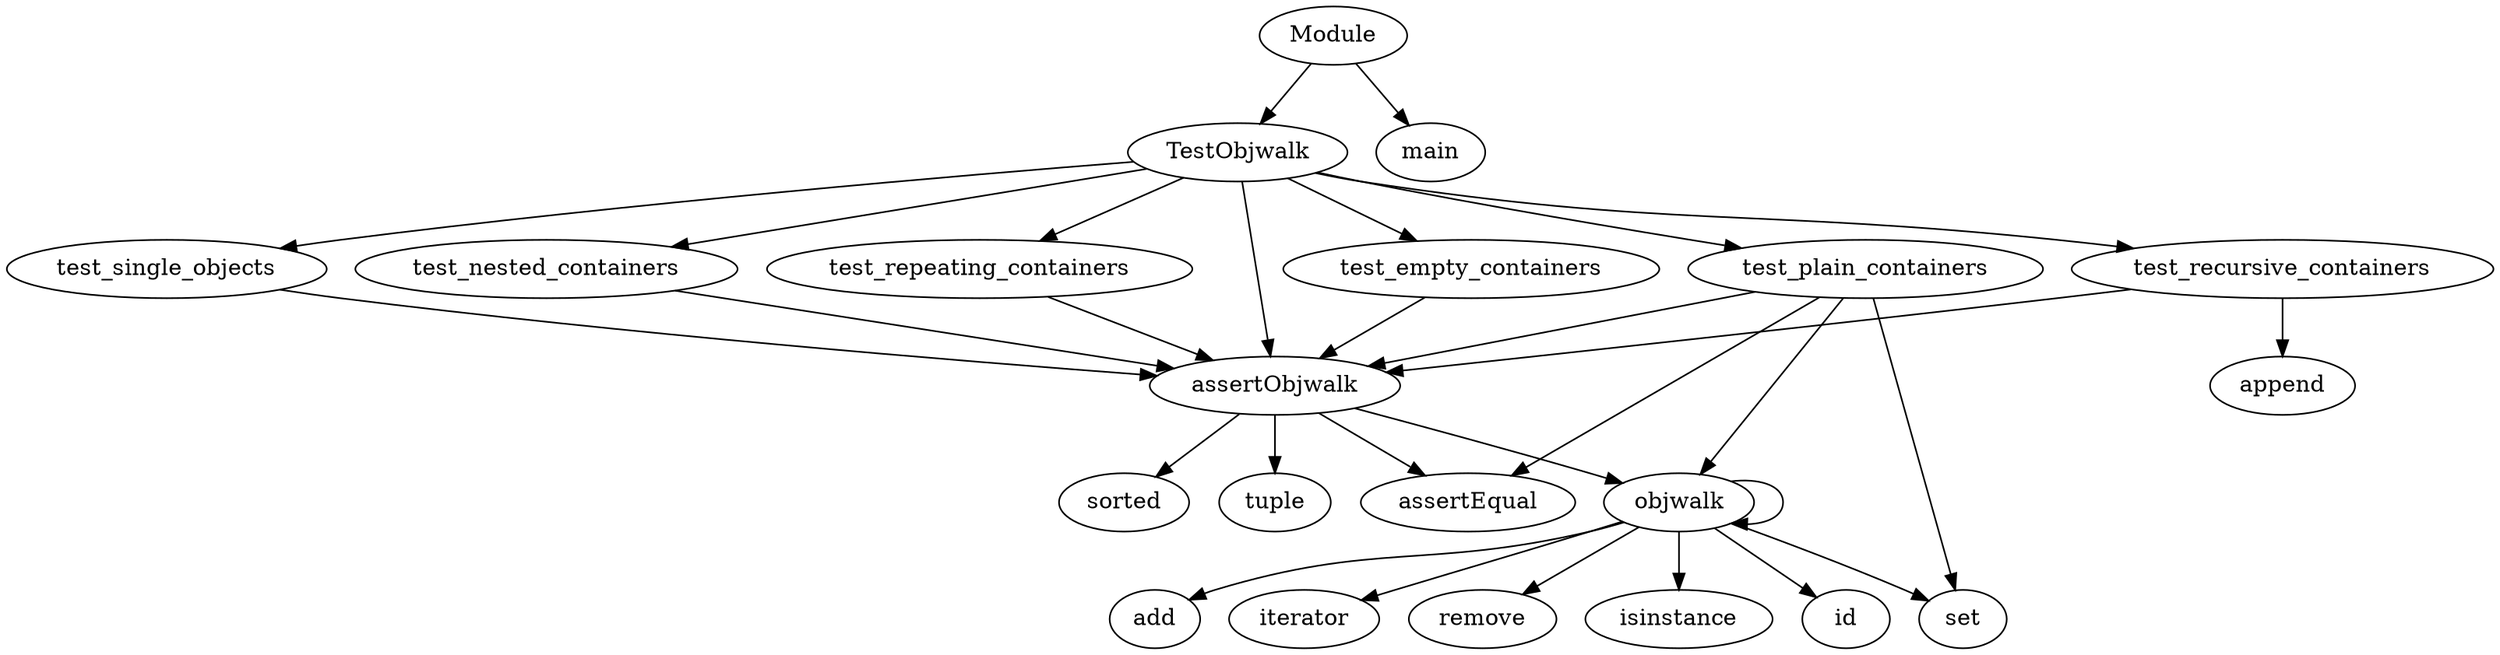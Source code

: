 digraph  {
objwalk;
set;
isinstance;
id;
add;
iterator;
remove;
assertObjwalk;
assertEqual;
tuple;
sorted;
test_empty_containers;
test_single_objects;
test_plain_containers;
test_nested_containers;
test_repeating_containers;
test_recursive_containers;
append;
Module;
TestObjwalk;
main;
objwalk -> set;
objwalk -> isinstance;
objwalk -> id;
objwalk -> add;
objwalk -> iterator;
objwalk -> objwalk;
objwalk -> remove;
assertObjwalk -> assertEqual;
assertObjwalk -> tuple;
assertObjwalk -> sorted;
assertObjwalk -> objwalk;
test_empty_containers -> assertObjwalk;
test_single_objects -> assertObjwalk;
test_plain_containers -> assertObjwalk;
test_plain_containers -> assertEqual;
test_plain_containers -> set;
test_plain_containers -> objwalk;
test_nested_containers -> assertObjwalk;
test_repeating_containers -> assertObjwalk;
test_recursive_containers -> append;
test_recursive_containers -> assertObjwalk;
Module -> TestObjwalk;
Module -> main;
TestObjwalk -> assertObjwalk;
TestObjwalk -> test_empty_containers;
TestObjwalk -> test_single_objects;
TestObjwalk -> test_plain_containers;
TestObjwalk -> test_nested_containers;
TestObjwalk -> test_repeating_containers;
TestObjwalk -> test_recursive_containers;
}
